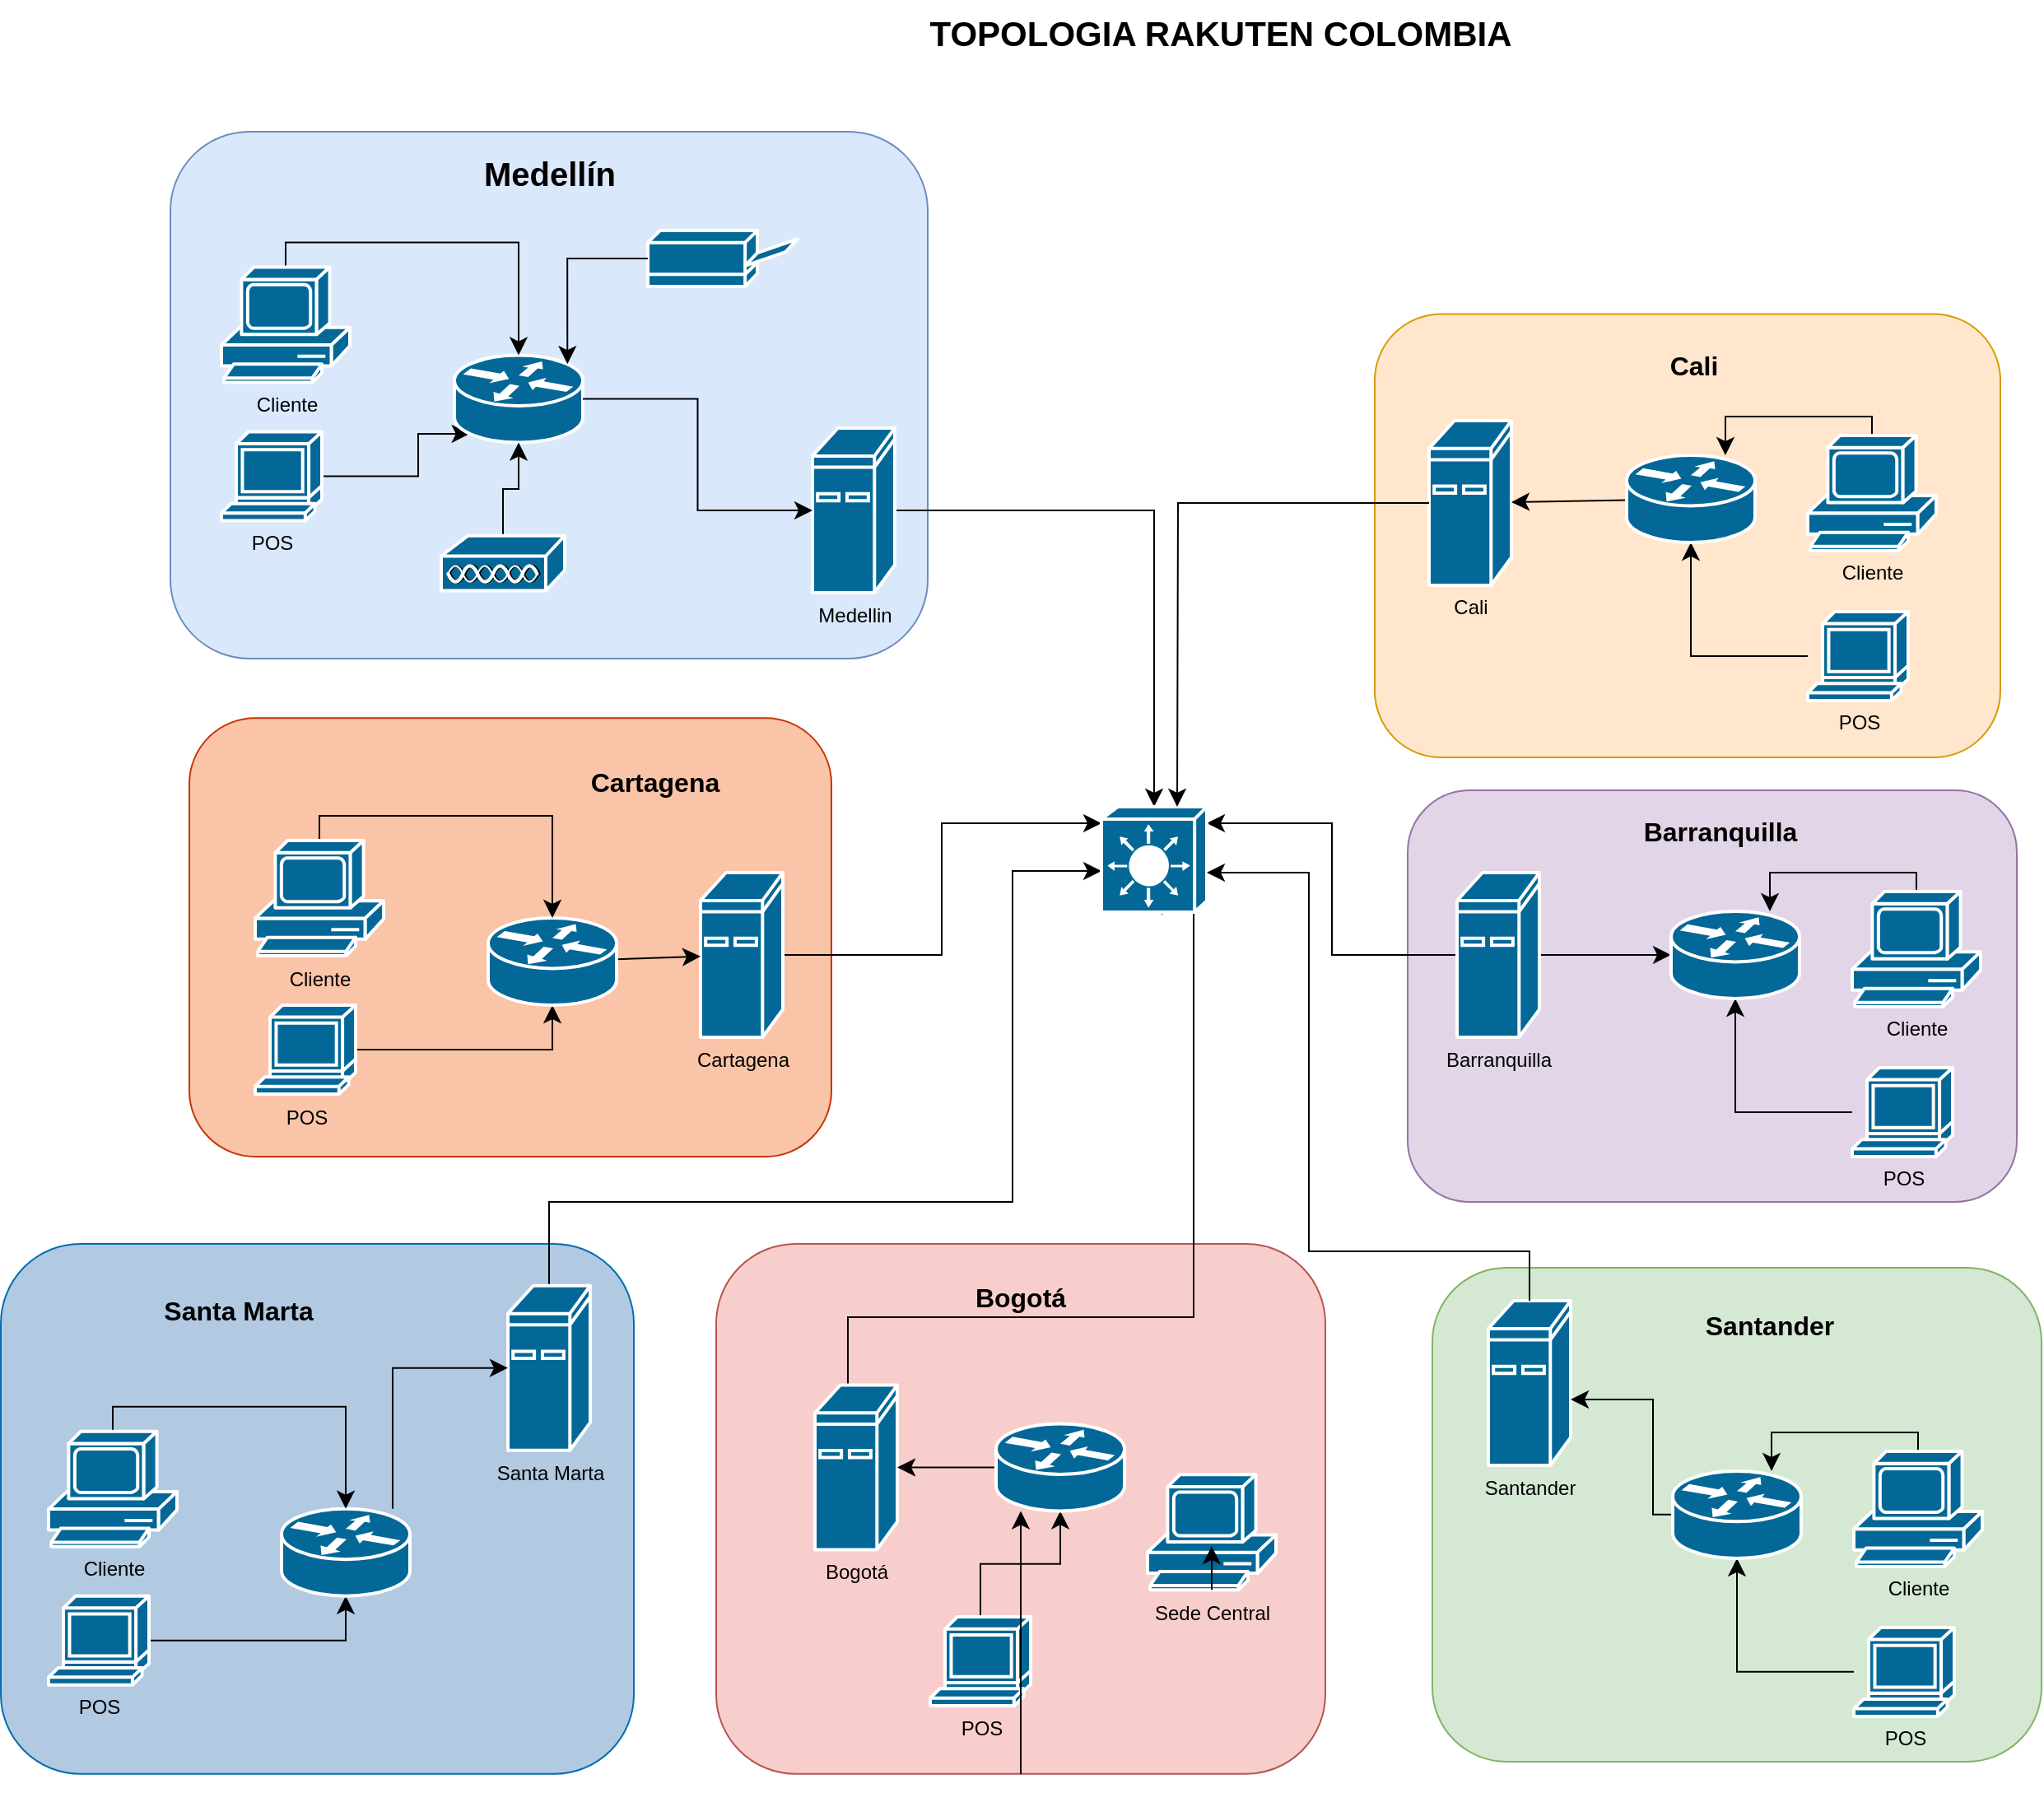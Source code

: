 <mxfile version="28.0.6">
  <diagram name="Página-1" id="f6ngAcPnRKf6-wjxlCl8">
    <mxGraphModel dx="2655" dy="2230" grid="1" gridSize="10" guides="1" tooltips="1" connect="1" arrows="1" fold="1" page="1" pageScale="1" pageWidth="827" pageHeight="1169" math="0" shadow="0">
      <root>
        <mxCell id="0" />
        <mxCell id="1" parent="0" />
        <mxCell id="OUegvE23LO7QQYgmbv4D-98" value="" style="rounded=1;whiteSpace=wrap;html=1;fillColor=#FAC4A8;strokeColor=#C73500;fontColor=#000000;" vertex="1" parent="1">
          <mxGeometry x="-220" y="176.13" width="390" height="266.35" as="geometry" />
        </mxCell>
        <mxCell id="OUegvE23LO7QQYgmbv4D-91" value="" style="rounded=1;whiteSpace=wrap;html=1;fillColor=#f8cecc;strokeColor=#b85450;" vertex="1" parent="1">
          <mxGeometry x="100" y="495.51" width="370" height="321.86" as="geometry" />
        </mxCell>
        <mxCell id="OUegvE23LO7QQYgmbv4D-95" value="" style="rounded=1;whiteSpace=wrap;html=1;fillColor=#B2C9E2;strokeColor=#006EAF;fontColor=#ffffff;" vertex="1" parent="1">
          <mxGeometry x="-334.5" y="495.51" width="384.5" height="321.86" as="geometry" />
        </mxCell>
        <mxCell id="OUegvE23LO7QQYgmbv4D-89" value="" style="rounded=1;whiteSpace=wrap;html=1;fillColor=#d5e8d4;strokeColor=#82b366;" vertex="1" parent="1">
          <mxGeometry x="535" y="509.94" width="370" height="300" as="geometry" />
        </mxCell>
        <mxCell id="OUegvE23LO7QQYgmbv4D-87" value="" style="rounded=1;whiteSpace=wrap;html=1;fillColor=#e1d5e7;strokeColor=#9673a6;" vertex="1" parent="1">
          <mxGeometry x="520" y="220" width="370" height="250" as="geometry" />
        </mxCell>
        <mxCell id="OUegvE23LO7QQYgmbv4D-85" value="" style="rounded=1;whiteSpace=wrap;html=1;fillColor=#ffe6cc;strokeColor=#d79b00;" vertex="1" parent="1">
          <mxGeometry x="500" y="-69.27" width="380" height="269.27" as="geometry" />
        </mxCell>
        <mxCell id="OUegvE23LO7QQYgmbv4D-82" value="" style="rounded=1;whiteSpace=wrap;html=1;fillColor=#dae8fc;strokeColor=#6c8ebf;" vertex="1" parent="1">
          <mxGeometry x="-231.5" y="-180" width="460" height="320" as="geometry" />
        </mxCell>
        <mxCell id="OUegvE23LO7QQYgmbv4D-16" value="" style="edgeStyle=orthogonalEdgeStyle;rounded=0;orthogonalLoop=1;jettySize=auto;html=1;fontSize=12;startSize=8;endSize=8;" edge="1" parent="1" source="OUegvE23LO7QQYgmbv4D-1">
          <mxGeometry relative="1" as="geometry">
            <mxPoint x="360" y="290" as="targetPoint" />
            <Array as="points">
              <mxPoint x="180" y="540" />
              <mxPoint x="390" y="540" />
              <mxPoint x="390" y="290" />
            </Array>
          </mxGeometry>
        </mxCell>
        <mxCell id="OUegvE23LO7QQYgmbv4D-1" value="Bogotá" style="shape=mxgraph.cisco.computers_and_peripherals.ibm_mini_as400;html=1;pointerEvents=1;dashed=0;fillColor=#036897;strokeColor=#ffffff;strokeWidth=2;verticalLabelPosition=bottom;verticalAlign=top;align=center;outlineConnect=0;" vertex="1" parent="1">
          <mxGeometry x="160" y="581.2" width="50" height="100" as="geometry" />
        </mxCell>
        <mxCell id="OUegvE23LO7QQYgmbv4D-2" value="Santander" style="shape=mxgraph.cisco.computers_and_peripherals.ibm_mini_as400;html=1;pointerEvents=1;dashed=0;fillColor=#036897;strokeColor=#ffffff;strokeWidth=2;verticalLabelPosition=bottom;verticalAlign=top;align=center;outlineConnect=0;" vertex="1" parent="1">
          <mxGeometry x="569" y="530" width="50" height="100" as="geometry" />
        </mxCell>
        <mxCell id="OUegvE23LO7QQYgmbv4D-17" style="edgeStyle=orthogonalEdgeStyle;rounded=0;orthogonalLoop=1;jettySize=auto;html=1;fontSize=12;startSize=8;endSize=8;" edge="1" parent="1" source="OUegvE23LO7QQYgmbv4D-4" target="OUegvE23LO7QQYgmbv4D-18">
          <mxGeometry relative="1" as="geometry">
            <mxPoint x="330" y="269" as="targetPoint" />
            <Array as="points">
              <mxPoint x="-1" y="470" />
              <mxPoint x="280" y="470" />
              <mxPoint x="280" y="269" />
            </Array>
          </mxGeometry>
        </mxCell>
        <mxCell id="OUegvE23LO7QQYgmbv4D-4" value="Santa Marta" style="shape=mxgraph.cisco.computers_and_peripherals.ibm_mini_as400;html=1;pointerEvents=1;dashed=0;fillColor=#036897;strokeColor=#ffffff;strokeWidth=2;verticalLabelPosition=bottom;verticalAlign=top;align=center;outlineConnect=0;" vertex="1" parent="1">
          <mxGeometry x="-26.5" y="520.87" width="50" height="100" as="geometry" />
        </mxCell>
        <mxCell id="OUegvE23LO7QQYgmbv4D-21" style="edgeStyle=orthogonalEdgeStyle;rounded=0;orthogonalLoop=1;jettySize=auto;html=1;fontSize=12;startSize=8;endSize=8;" edge="1" parent="1" source="OUegvE23LO7QQYgmbv4D-5" target="OUegvE23LO7QQYgmbv4D-18">
          <mxGeometry relative="1" as="geometry">
            <Array as="points">
              <mxPoint x="474" y="320" />
              <mxPoint x="474" y="240" />
            </Array>
          </mxGeometry>
        </mxCell>
        <mxCell id="OUegvE23LO7QQYgmbv4D-54" value="" style="edgeStyle=none;curved=1;rounded=0;orthogonalLoop=1;jettySize=auto;html=1;fontSize=12;startSize=8;endSize=8;" edge="1" parent="1" source="OUegvE23LO7QQYgmbv4D-5" target="OUegvE23LO7QQYgmbv4D-51">
          <mxGeometry relative="1" as="geometry" />
        </mxCell>
        <mxCell id="OUegvE23LO7QQYgmbv4D-5" value="Barranq&lt;span style=&quot;background-color: transparent; color: light-dark(rgb(0, 0, 0), rgb(255, 255, 255));&quot;&gt;uilla&lt;/span&gt;" style="shape=mxgraph.cisco.computers_and_peripherals.ibm_mini_as400;html=1;pointerEvents=1;dashed=0;fillColor=#036897;strokeColor=#ffffff;strokeWidth=2;verticalLabelPosition=bottom;verticalAlign=top;align=center;outlineConnect=0;" vertex="1" parent="1">
          <mxGeometry x="550" y="270" width="50" height="100" as="geometry" />
        </mxCell>
        <mxCell id="OUegvE23LO7QQYgmbv4D-6" value="Cali" style="shape=mxgraph.cisco.computers_and_peripherals.ibm_mini_as400;html=1;pointerEvents=1;dashed=0;fillColor=#036897;strokeColor=#ffffff;strokeWidth=2;verticalLabelPosition=bottom;verticalAlign=top;align=center;outlineConnect=0;" vertex="1" parent="1">
          <mxGeometry x="533" y="-4.53" width="50" height="100" as="geometry" />
        </mxCell>
        <mxCell id="OUegvE23LO7QQYgmbv4D-23" style="edgeStyle=orthogonalEdgeStyle;rounded=0;orthogonalLoop=1;jettySize=auto;html=1;fontSize=12;startSize=8;endSize=8;" edge="1" parent="1" source="OUegvE23LO7QQYgmbv4D-7" target="OUegvE23LO7QQYgmbv4D-18">
          <mxGeometry relative="1" as="geometry" />
        </mxCell>
        <mxCell id="OUegvE23LO7QQYgmbv4D-7" value="Medellin" style="shape=mxgraph.cisco.computers_and_peripherals.ibm_mini_as400;html=1;pointerEvents=1;dashed=0;fillColor=#036897;strokeColor=#ffffff;strokeWidth=2;verticalLabelPosition=bottom;verticalAlign=top;align=center;outlineConnect=0;" vertex="1" parent="1">
          <mxGeometry x="158.5" width="50" height="100" as="geometry" />
        </mxCell>
        <mxCell id="OUegvE23LO7QQYgmbv4D-25" style="edgeStyle=orthogonalEdgeStyle;rounded=0;orthogonalLoop=1;jettySize=auto;html=1;fontSize=12;startSize=8;endSize=8;" edge="1" parent="1" source="OUegvE23LO7QQYgmbv4D-8" target="OUegvE23LO7QQYgmbv4D-18">
          <mxGeometry relative="1" as="geometry">
            <Array as="points">
              <mxPoint x="237" y="320" />
              <mxPoint x="237" y="240" />
            </Array>
          </mxGeometry>
        </mxCell>
        <mxCell id="OUegvE23LO7QQYgmbv4D-8" value="Cartagena" style="shape=mxgraph.cisco.computers_and_peripherals.ibm_mini_as400;html=1;pointerEvents=1;dashed=0;fillColor=#036897;strokeColor=#ffffff;strokeWidth=2;verticalLabelPosition=bottom;verticalAlign=top;align=center;outlineConnect=0;" vertex="1" parent="1">
          <mxGeometry x="90.5" y="270" width="50" height="100" as="geometry" />
        </mxCell>
        <mxCell id="OUegvE23LO7QQYgmbv4D-18" value="" style="shape=mxgraph.cisco.switches.layer_3_switch;sketch=0;html=1;pointerEvents=1;dashed=0;fillColor=#036897;strokeColor=#ffffff;strokeWidth=2;verticalLabelPosition=bottom;verticalAlign=top;align=center;outlineConnect=0;" vertex="1" parent="1">
          <mxGeometry x="334" y="230" width="64" height="64" as="geometry" />
        </mxCell>
        <mxCell id="OUegvE23LO7QQYgmbv4D-20" style="edgeStyle=orthogonalEdgeStyle;rounded=0;orthogonalLoop=1;jettySize=auto;html=1;fontSize=12;startSize=8;endSize=8;" edge="1" parent="1" source="OUegvE23LO7QQYgmbv4D-2" target="OUegvE23LO7QQYgmbv4D-18">
          <mxGeometry relative="1" as="geometry">
            <Array as="points">
              <mxPoint x="594" y="500" />
              <mxPoint x="460" y="500" />
              <mxPoint x="460" y="270" />
            </Array>
          </mxGeometry>
        </mxCell>
        <mxCell id="OUegvE23LO7QQYgmbv4D-22" style="edgeStyle=orthogonalEdgeStyle;rounded=0;orthogonalLoop=1;jettySize=auto;html=1;entryX=0.5;entryY=0;entryDx=0;entryDy=0;entryPerimeter=0;fontSize=12;startSize=8;endSize=8;exitX=0;exitY=0.5;exitDx=0;exitDy=0;exitPerimeter=0;" edge="1" parent="1" source="OUegvE23LO7QQYgmbv4D-6">
          <mxGeometry relative="1" as="geometry">
            <mxPoint x="470" y="111" as="sourcePoint" />
            <mxPoint x="380" y="230" as="targetPoint" />
          </mxGeometry>
        </mxCell>
        <mxCell id="OUegvE23LO7QQYgmbv4D-29" value="" style="edgeStyle=orthogonalEdgeStyle;rounded=0;orthogonalLoop=1;jettySize=auto;html=1;fontSize=12;startSize=8;endSize=8;entryX=0.12;entryY=0.9;entryDx=0;entryDy=0;entryPerimeter=0;" edge="1" parent="1" source="OUegvE23LO7QQYgmbv4D-24" target="OUegvE23LO7QQYgmbv4D-27">
          <mxGeometry relative="1" as="geometry">
            <Array as="points">
              <mxPoint x="-81" y="29.33" />
              <mxPoint x="-81" y="3.33" />
            </Array>
          </mxGeometry>
        </mxCell>
        <mxCell id="OUegvE23LO7QQYgmbv4D-24" value="POS" style="shape=mxgraph.cisco.computers_and_peripherals.terminal;sketch=0;html=1;pointerEvents=1;dashed=0;fillColor=#036897;strokeColor=#ffffff;strokeWidth=2;verticalLabelPosition=bottom;verticalAlign=top;align=center;outlineConnect=0;" vertex="1" parent="1">
          <mxGeometry x="-200.5" y="2.27" width="61" height="54" as="geometry" />
        </mxCell>
        <mxCell id="OUegvE23LO7QQYgmbv4D-27" value="" style="shape=mxgraph.cisco.routers.router;sketch=0;html=1;pointerEvents=1;dashed=0;fillColor=#036897;strokeColor=#ffffff;strokeWidth=2;verticalLabelPosition=bottom;verticalAlign=top;align=center;outlineConnect=0;" vertex="1" parent="1">
          <mxGeometry x="-59" y="-44.23" width="78" height="53" as="geometry" />
        </mxCell>
        <mxCell id="OUegvE23LO7QQYgmbv4D-28" style="edgeStyle=orthogonalEdgeStyle;rounded=0;orthogonalLoop=1;jettySize=auto;html=1;fontSize=12;startSize=8;endSize=8;" edge="1" parent="1" source="OUegvE23LO7QQYgmbv4D-27" target="OUegvE23LO7QQYgmbv4D-7">
          <mxGeometry relative="1" as="geometry">
            <mxPoint x="119" y="33.33" as="targetPoint" />
          </mxGeometry>
        </mxCell>
        <mxCell id="OUegvE23LO7QQYgmbv4D-31" style="edgeStyle=orthogonalEdgeStyle;rounded=0;orthogonalLoop=1;jettySize=auto;html=1;fontSize=12;startSize=8;endSize=8;" edge="1" parent="1" source="OUegvE23LO7QQYgmbv4D-30" target="OUegvE23LO7QQYgmbv4D-27">
          <mxGeometry relative="1" as="geometry">
            <Array as="points">
              <mxPoint x="-20" y="-112.73" />
            </Array>
          </mxGeometry>
        </mxCell>
        <mxCell id="OUegvE23LO7QQYgmbv4D-30" value="Cliente" style="shape=mxgraph.cisco.computers_and_peripherals.pc;html=1;pointerEvents=1;dashed=0;fillColor=#036897;strokeColor=#ffffff;strokeWidth=2;verticalLabelPosition=bottom;verticalAlign=top;align=center;outlineConnect=0;" vertex="1" parent="1">
          <mxGeometry x="-200.5" y="-97.73" width="78" height="70" as="geometry" />
        </mxCell>
        <mxCell id="OUegvE23LO7QQYgmbv4D-37" value="" style="edgeStyle=orthogonalEdgeStyle;rounded=0;orthogonalLoop=1;jettySize=auto;html=1;fontSize=12;startSize=8;endSize=8;entryX=0.5;entryY=1;entryDx=0;entryDy=0;entryPerimeter=0;" edge="1" parent="1" source="OUegvE23LO7QQYgmbv4D-38" target="OUegvE23LO7QQYgmbv4D-39">
          <mxGeometry relative="1" as="geometry" />
        </mxCell>
        <mxCell id="OUegvE23LO7QQYgmbv4D-38" value="POS" style="shape=mxgraph.cisco.computers_and_peripherals.terminal;sketch=0;html=1;pointerEvents=1;dashed=0;fillColor=#036897;strokeColor=#ffffff;strokeWidth=2;verticalLabelPosition=bottom;verticalAlign=top;align=center;outlineConnect=0;" vertex="1" parent="1">
          <mxGeometry x="-180" y="350.5" width="61" height="54" as="geometry" />
        </mxCell>
        <mxCell id="OUegvE23LO7QQYgmbv4D-42" value="" style="edgeStyle=none;curved=1;rounded=0;orthogonalLoop=1;jettySize=auto;html=1;fontSize=12;startSize=8;endSize=8;" edge="1" parent="1" source="OUegvE23LO7QQYgmbv4D-39" target="OUegvE23LO7QQYgmbv4D-8">
          <mxGeometry relative="1" as="geometry" />
        </mxCell>
        <mxCell id="OUegvE23LO7QQYgmbv4D-39" value="" style="shape=mxgraph.cisco.routers.router;sketch=0;html=1;pointerEvents=1;dashed=0;fillColor=#036897;strokeColor=#ffffff;strokeWidth=2;verticalLabelPosition=bottom;verticalAlign=top;align=center;outlineConnect=0;" vertex="1" parent="1">
          <mxGeometry x="-38.5" y="297.5" width="78" height="53" as="geometry" />
        </mxCell>
        <mxCell id="OUegvE23LO7QQYgmbv4D-40" style="edgeStyle=orthogonalEdgeStyle;rounded=0;orthogonalLoop=1;jettySize=auto;html=1;fontSize=12;startSize=8;endSize=8;" edge="1" parent="1" source="OUegvE23LO7QQYgmbv4D-41" target="OUegvE23LO7QQYgmbv4D-39">
          <mxGeometry relative="1" as="geometry">
            <Array as="points">
              <mxPoint x="0.5" y="235.5" />
            </Array>
          </mxGeometry>
        </mxCell>
        <mxCell id="OUegvE23LO7QQYgmbv4D-41" value="Cliente" style="shape=mxgraph.cisco.computers_and_peripherals.pc;html=1;pointerEvents=1;dashed=0;fillColor=#036897;strokeColor=#ffffff;strokeWidth=2;verticalLabelPosition=bottom;verticalAlign=top;align=center;outlineConnect=0;" vertex="1" parent="1">
          <mxGeometry x="-180" y="250.5" width="78" height="70" as="geometry" />
        </mxCell>
        <mxCell id="OUegvE23LO7QQYgmbv4D-43" value="" style="edgeStyle=orthogonalEdgeStyle;rounded=0;orthogonalLoop=1;jettySize=auto;html=1;fontSize=12;startSize=8;endSize=8;entryX=0.5;entryY=1;entryDx=0;entryDy=0;entryPerimeter=0;" edge="1" parent="1" source="OUegvE23LO7QQYgmbv4D-44" target="OUegvE23LO7QQYgmbv4D-45">
          <mxGeometry relative="1" as="geometry" />
        </mxCell>
        <mxCell id="OUegvE23LO7QQYgmbv4D-44" value="POS" style="shape=mxgraph.cisco.computers_and_peripherals.terminal;sketch=0;html=1;pointerEvents=1;dashed=0;fillColor=#036897;strokeColor=#ffffff;strokeWidth=2;verticalLabelPosition=bottom;verticalAlign=top;align=center;outlineConnect=0;" vertex="1" parent="1">
          <mxGeometry x="763" y="111.47" width="61" height="54" as="geometry" />
        </mxCell>
        <mxCell id="OUegvE23LO7QQYgmbv4D-48" value="" style="edgeStyle=none;curved=1;rounded=0;orthogonalLoop=1;jettySize=auto;html=1;fontSize=12;startSize=8;endSize=8;" edge="1" parent="1" source="OUegvE23LO7QQYgmbv4D-45" target="OUegvE23LO7QQYgmbv4D-6">
          <mxGeometry relative="1" as="geometry" />
        </mxCell>
        <mxCell id="OUegvE23LO7QQYgmbv4D-45" value="" style="shape=mxgraph.cisco.routers.router;sketch=0;html=1;pointerEvents=1;dashed=0;fillColor=#036897;strokeColor=#ffffff;strokeWidth=2;verticalLabelPosition=bottom;verticalAlign=top;align=center;outlineConnect=0;" vertex="1" parent="1">
          <mxGeometry x="653" y="16.47" width="78" height="53" as="geometry" />
        </mxCell>
        <mxCell id="OUegvE23LO7QQYgmbv4D-46" style="edgeStyle=orthogonalEdgeStyle;rounded=0;orthogonalLoop=1;jettySize=auto;html=1;fontSize=12;startSize=8;endSize=8;" edge="1" parent="1" source="OUegvE23LO7QQYgmbv4D-47" target="OUegvE23LO7QQYgmbv4D-45">
          <mxGeometry relative="1" as="geometry">
            <Array as="points">
              <mxPoint x="802" y="-7.03" />
              <mxPoint x="713" y="-7.03" />
            </Array>
          </mxGeometry>
        </mxCell>
        <mxCell id="OUegvE23LO7QQYgmbv4D-47" value="Cliente" style="shape=mxgraph.cisco.computers_and_peripherals.pc;html=1;pointerEvents=1;dashed=0;fillColor=#036897;strokeColor=#ffffff;strokeWidth=2;verticalLabelPosition=bottom;verticalAlign=top;align=center;outlineConnect=0;" vertex="1" parent="1">
          <mxGeometry x="763" y="4.47" width="78" height="70" as="geometry" />
        </mxCell>
        <mxCell id="OUegvE23LO7QQYgmbv4D-49" value="" style="edgeStyle=orthogonalEdgeStyle;rounded=0;orthogonalLoop=1;jettySize=auto;html=1;fontSize=12;startSize=8;endSize=8;entryX=0.5;entryY=1;entryDx=0;entryDy=0;entryPerimeter=0;" edge="1" parent="1" source="OUegvE23LO7QQYgmbv4D-50" target="OUegvE23LO7QQYgmbv4D-51">
          <mxGeometry relative="1" as="geometry" />
        </mxCell>
        <mxCell id="OUegvE23LO7QQYgmbv4D-50" value="POS" style="shape=mxgraph.cisco.computers_and_peripherals.terminal;sketch=0;html=1;pointerEvents=1;dashed=0;fillColor=#036897;strokeColor=#ffffff;strokeWidth=2;verticalLabelPosition=bottom;verticalAlign=top;align=center;outlineConnect=0;" vertex="1" parent="1">
          <mxGeometry x="790" y="388.48" width="61" height="54" as="geometry" />
        </mxCell>
        <mxCell id="OUegvE23LO7QQYgmbv4D-51" value="" style="shape=mxgraph.cisco.routers.router;sketch=0;html=1;pointerEvents=1;dashed=0;fillColor=#036897;strokeColor=#ffffff;strokeWidth=2;verticalLabelPosition=bottom;verticalAlign=top;align=center;outlineConnect=0;" vertex="1" parent="1">
          <mxGeometry x="680" y="293.48" width="78" height="53" as="geometry" />
        </mxCell>
        <mxCell id="OUegvE23LO7QQYgmbv4D-52" style="edgeStyle=orthogonalEdgeStyle;rounded=0;orthogonalLoop=1;jettySize=auto;html=1;fontSize=12;startSize=8;endSize=8;" edge="1" parent="1" source="OUegvE23LO7QQYgmbv4D-53" target="OUegvE23LO7QQYgmbv4D-51">
          <mxGeometry relative="1" as="geometry">
            <Array as="points">
              <mxPoint x="829" y="269.98" />
              <mxPoint x="740" y="269.98" />
            </Array>
          </mxGeometry>
        </mxCell>
        <mxCell id="OUegvE23LO7QQYgmbv4D-53" value="Cliente" style="shape=mxgraph.cisco.computers_and_peripherals.pc;html=1;pointerEvents=1;dashed=0;fillColor=#036897;strokeColor=#ffffff;strokeWidth=2;verticalLabelPosition=bottom;verticalAlign=top;align=center;outlineConnect=0;" vertex="1" parent="1">
          <mxGeometry x="790" y="281.48" width="78" height="70" as="geometry" />
        </mxCell>
        <mxCell id="OUegvE23LO7QQYgmbv4D-55" value="" style="edgeStyle=orthogonalEdgeStyle;rounded=0;orthogonalLoop=1;jettySize=auto;html=1;fontSize=12;startSize=8;endSize=8;entryX=0.5;entryY=1;entryDx=0;entryDy=0;entryPerimeter=0;" edge="1" parent="1" source="OUegvE23LO7QQYgmbv4D-56" target="OUegvE23LO7QQYgmbv4D-57">
          <mxGeometry relative="1" as="geometry" />
        </mxCell>
        <mxCell id="OUegvE23LO7QQYgmbv4D-56" value="POS" style="shape=mxgraph.cisco.computers_and_peripherals.terminal;sketch=0;html=1;pointerEvents=1;dashed=0;fillColor=#036897;strokeColor=#ffffff;strokeWidth=2;verticalLabelPosition=bottom;verticalAlign=top;align=center;outlineConnect=0;" vertex="1" parent="1">
          <mxGeometry x="791" y="728.44" width="61" height="54" as="geometry" />
        </mxCell>
        <mxCell id="OUegvE23LO7QQYgmbv4D-60" style="edgeStyle=orthogonalEdgeStyle;rounded=0;orthogonalLoop=1;jettySize=auto;html=1;fontSize=12;startSize=8;endSize=8;" edge="1" parent="1" source="OUegvE23LO7QQYgmbv4D-57" target="OUegvE23LO7QQYgmbv4D-2">
          <mxGeometry relative="1" as="geometry">
            <Array as="points">
              <mxPoint x="669" y="660" />
              <mxPoint x="669" y="590" />
            </Array>
          </mxGeometry>
        </mxCell>
        <mxCell id="OUegvE23LO7QQYgmbv4D-57" value="" style="shape=mxgraph.cisco.routers.router;sketch=0;html=1;pointerEvents=1;dashed=0;fillColor=#036897;strokeColor=#ffffff;strokeWidth=2;verticalLabelPosition=bottom;verticalAlign=top;align=center;outlineConnect=0;" vertex="1" parent="1">
          <mxGeometry x="681" y="633.44" width="78" height="53" as="geometry" />
        </mxCell>
        <mxCell id="OUegvE23LO7QQYgmbv4D-58" style="edgeStyle=orthogonalEdgeStyle;rounded=0;orthogonalLoop=1;jettySize=auto;html=1;fontSize=12;startSize=8;endSize=8;" edge="1" parent="1" source="OUegvE23LO7QQYgmbv4D-59" target="OUegvE23LO7QQYgmbv4D-57">
          <mxGeometry relative="1" as="geometry">
            <Array as="points">
              <mxPoint x="830" y="609.94" />
              <mxPoint x="741" y="609.94" />
            </Array>
          </mxGeometry>
        </mxCell>
        <mxCell id="OUegvE23LO7QQYgmbv4D-59" value="Cliente" style="shape=mxgraph.cisco.computers_and_peripherals.pc;html=1;pointerEvents=1;dashed=0;fillColor=#036897;strokeColor=#ffffff;strokeWidth=2;verticalLabelPosition=bottom;verticalAlign=top;align=center;outlineConnect=0;" vertex="1" parent="1">
          <mxGeometry x="791" y="621.44" width="78" height="70" as="geometry" />
        </mxCell>
        <mxCell id="OUegvE23LO7QQYgmbv4D-61" value="" style="edgeStyle=orthogonalEdgeStyle;rounded=0;orthogonalLoop=1;jettySize=auto;html=1;fontSize=12;startSize=8;endSize=8;entryX=0.5;entryY=1;entryDx=0;entryDy=0;entryPerimeter=0;" edge="1" parent="1" source="OUegvE23LO7QQYgmbv4D-62" target="OUegvE23LO7QQYgmbv4D-63">
          <mxGeometry relative="1" as="geometry" />
        </mxCell>
        <mxCell id="OUegvE23LO7QQYgmbv4D-62" value="POS" style="shape=mxgraph.cisco.computers_and_peripherals.terminal;sketch=0;html=1;pointerEvents=1;dashed=0;fillColor=#036897;strokeColor=#ffffff;strokeWidth=2;verticalLabelPosition=bottom;verticalAlign=top;align=center;outlineConnect=0;" vertex="1" parent="1">
          <mxGeometry x="230" y="722.04" width="61" height="54" as="geometry" />
        </mxCell>
        <mxCell id="OUegvE23LO7QQYgmbv4D-66" style="edgeStyle=none;curved=1;rounded=0;orthogonalLoop=1;jettySize=auto;html=1;fontSize=12;startSize=8;endSize=8;" edge="1" parent="1" source="OUegvE23LO7QQYgmbv4D-63" target="OUegvE23LO7QQYgmbv4D-1">
          <mxGeometry relative="1" as="geometry" />
        </mxCell>
        <mxCell id="OUegvE23LO7QQYgmbv4D-63" value="" style="shape=mxgraph.cisco.routers.router;sketch=0;html=1;pointerEvents=1;dashed=0;fillColor=#036897;strokeColor=#ffffff;strokeWidth=2;verticalLabelPosition=bottom;verticalAlign=top;align=center;outlineConnect=0;" vertex="1" parent="1">
          <mxGeometry x="270" y="604.7" width="78" height="53" as="geometry" />
        </mxCell>
        <mxCell id="OUegvE23LO7QQYgmbv4D-64" style="edgeStyle=orthogonalEdgeStyle;rounded=0;orthogonalLoop=1;jettySize=auto;html=1;fontSize=12;startSize=8;endSize=8;" edge="1" parent="1" source="OUegvE23LO7QQYgmbv4D-91" target="OUegvE23LO7QQYgmbv4D-63">
          <mxGeometry relative="1" as="geometry">
            <Array as="points">
              <mxPoint x="330" y="581.18" />
            </Array>
          </mxGeometry>
        </mxCell>
        <mxCell id="OUegvE23LO7QQYgmbv4D-65" value="Sede Central" style="shape=mxgraph.cisco.computers_and_peripherals.pc;html=1;pointerEvents=1;dashed=0;fillColor=#036897;strokeColor=#ffffff;strokeWidth=2;verticalLabelPosition=bottom;verticalAlign=top;align=center;outlineConnect=0;" vertex="1" parent="1">
          <mxGeometry x="362" y="635.62" width="78" height="70" as="geometry" />
        </mxCell>
        <mxCell id="OUegvE23LO7QQYgmbv4D-67" value="" style="edgeStyle=orthogonalEdgeStyle;rounded=0;orthogonalLoop=1;jettySize=auto;html=1;fontSize=12;startSize=8;endSize=8;entryX=0.5;entryY=1;entryDx=0;entryDy=0;entryPerimeter=0;" edge="1" parent="1" source="OUegvE23LO7QQYgmbv4D-68" target="OUegvE23LO7QQYgmbv4D-69">
          <mxGeometry relative="1" as="geometry" />
        </mxCell>
        <mxCell id="OUegvE23LO7QQYgmbv4D-68" value="POS" style="shape=mxgraph.cisco.computers_and_peripherals.terminal;sketch=0;html=1;pointerEvents=1;dashed=0;fillColor=#036897;strokeColor=#ffffff;strokeWidth=2;verticalLabelPosition=bottom;verticalAlign=top;align=center;outlineConnect=0;" vertex="1" parent="1">
          <mxGeometry x="-305.5" y="709.36" width="61" height="54" as="geometry" />
        </mxCell>
        <mxCell id="OUegvE23LO7QQYgmbv4D-72" style="edgeStyle=orthogonalEdgeStyle;rounded=0;orthogonalLoop=1;jettySize=auto;html=1;fontSize=12;startSize=8;endSize=8;" edge="1" parent="1" source="OUegvE23LO7QQYgmbv4D-69" target="OUegvE23LO7QQYgmbv4D-4">
          <mxGeometry relative="1" as="geometry">
            <Array as="points">
              <mxPoint x="-96.5" y="570.87" />
            </Array>
          </mxGeometry>
        </mxCell>
        <mxCell id="OUegvE23LO7QQYgmbv4D-69" value="" style="shape=mxgraph.cisco.routers.router;sketch=0;html=1;pointerEvents=1;dashed=0;fillColor=#036897;strokeColor=#ffffff;strokeWidth=2;verticalLabelPosition=bottom;verticalAlign=top;align=center;outlineConnect=0;" vertex="1" parent="1">
          <mxGeometry x="-164" y="656.36" width="78" height="53" as="geometry" />
        </mxCell>
        <mxCell id="OUegvE23LO7QQYgmbv4D-70" style="edgeStyle=orthogonalEdgeStyle;rounded=0;orthogonalLoop=1;jettySize=auto;html=1;fontSize=12;startSize=8;endSize=8;" edge="1" parent="1" source="OUegvE23LO7QQYgmbv4D-71" target="OUegvE23LO7QQYgmbv4D-69">
          <mxGeometry relative="1" as="geometry">
            <Array as="points">
              <mxPoint x="-125" y="594.36" />
            </Array>
          </mxGeometry>
        </mxCell>
        <mxCell id="OUegvE23LO7QQYgmbv4D-71" value="Cliente" style="shape=mxgraph.cisco.computers_and_peripherals.pc;html=1;pointerEvents=1;dashed=0;fillColor=#036897;strokeColor=#ffffff;strokeWidth=2;verticalLabelPosition=bottom;verticalAlign=top;align=center;outlineConnect=0;" vertex="1" parent="1">
          <mxGeometry x="-305.5" y="609.36" width="78" height="70" as="geometry" />
        </mxCell>
        <mxCell id="OUegvE23LO7QQYgmbv4D-73" value="TOPOLOGIA RAKUTEN COLOMBIA" style="text;html=1;align=center;verticalAlign=middle;resizable=0;points=[];autosize=1;strokeColor=none;fillColor=none;fontSize=21;fontStyle=1;spacing=3;" vertex="1" parent="1">
          <mxGeometry x="221" y="-260" width="370" height="40" as="geometry" />
        </mxCell>
        <mxCell id="OUegvE23LO7QQYgmbv4D-76" value="" style="shape=mxgraph.cisco.computers_and_peripherals.printer;sketch=0;html=1;pointerEvents=1;dashed=0;fillColor=#036897;strokeColor=#ffffff;strokeWidth=2;verticalLabelPosition=bottom;verticalAlign=top;align=center;outlineConnect=0;" vertex="1" parent="1">
          <mxGeometry x="58.5" y="-120" width="91" height="34" as="geometry" />
        </mxCell>
        <mxCell id="OUegvE23LO7QQYgmbv4D-80" style="edgeStyle=orthogonalEdgeStyle;rounded=0;orthogonalLoop=1;jettySize=auto;html=1;fontSize=12;startSize=8;endSize=8;" edge="1" parent="1" source="OUegvE23LO7QQYgmbv4D-77" target="OUegvE23LO7QQYgmbv4D-27">
          <mxGeometry relative="1" as="geometry" />
        </mxCell>
        <mxCell id="OUegvE23LO7QQYgmbv4D-77" value="" style="shape=mxgraph.cisco.misc.access_point;sketch=0;html=1;pointerEvents=1;dashed=0;fillColor=#036897;strokeColor=#ffffff;strokeWidth=2;verticalLabelPosition=bottom;verticalAlign=top;align=center;outlineConnect=0;" vertex="1" parent="1">
          <mxGeometry x="-67" y="65.33" width="75" height="34" as="geometry" />
        </mxCell>
        <mxCell id="OUegvE23LO7QQYgmbv4D-78" style="edgeStyle=none;curved=1;rounded=0;orthogonalLoop=1;jettySize=auto;html=1;exitX=0.5;exitY=0.985;exitDx=0;exitDy=0;exitPerimeter=0;fontSize=12;startSize=8;endSize=8;" edge="1" parent="1" source="OUegvE23LO7QQYgmbv4D-77" target="OUegvE23LO7QQYgmbv4D-77">
          <mxGeometry relative="1" as="geometry" />
        </mxCell>
        <mxCell id="OUegvE23LO7QQYgmbv4D-79" style="edgeStyle=orthogonalEdgeStyle;rounded=0;orthogonalLoop=1;jettySize=auto;html=1;entryX=0.88;entryY=0.1;entryDx=0;entryDy=0;entryPerimeter=0;fontSize=12;startSize=8;endSize=8;" edge="1" parent="1" source="OUegvE23LO7QQYgmbv4D-76" target="OUegvE23LO7QQYgmbv4D-27">
          <mxGeometry relative="1" as="geometry" />
        </mxCell>
        <mxCell id="OUegvE23LO7QQYgmbv4D-83" value="Medellín" style="text;strokeColor=none;fillColor=none;html=1;align=center;verticalAlign=middle;whiteSpace=wrap;rounded=0;fontSize=20;fontStyle=1" vertex="1" parent="1">
          <mxGeometry x="-31.5" y="-170" width="60" height="30" as="geometry" />
        </mxCell>
        <mxCell id="OUegvE23LO7QQYgmbv4D-86" value="Cali" style="text;strokeColor=none;fillColor=none;html=1;align=center;verticalAlign=middle;whiteSpace=wrap;rounded=0;fontSize=16;fontStyle=1" vertex="1" parent="1">
          <mxGeometry x="664" y="-53.5" width="60" height="30" as="geometry" />
        </mxCell>
        <mxCell id="OUegvE23LO7QQYgmbv4D-88" value="Barranquilla" style="text;strokeColor=none;fillColor=none;html=1;align=center;verticalAlign=middle;whiteSpace=wrap;rounded=0;fontSize=16;fontStyle=1" vertex="1" parent="1">
          <mxGeometry x="680" y="230" width="60" height="30" as="geometry" />
        </mxCell>
        <mxCell id="OUegvE23LO7QQYgmbv4D-90" value="Santander" style="text;strokeColor=none;fillColor=none;html=1;align=center;verticalAlign=middle;whiteSpace=wrap;rounded=0;fontSize=16;fontStyle=1" vertex="1" parent="1">
          <mxGeometry x="710" y="530" width="60" height="30" as="geometry" />
        </mxCell>
        <mxCell id="OUegvE23LO7QQYgmbv4D-92" value="Bogotá" style="text;strokeColor=none;fillColor=none;html=1;align=center;verticalAlign=middle;whiteSpace=wrap;rounded=0;fontSize=16;fontStyle=1" vertex="1" parent="1">
          <mxGeometry x="255" y="512.68" width="60" height="30" as="geometry" />
        </mxCell>
        <mxCell id="OUegvE23LO7QQYgmbv4D-96" value="Santa Marta" style="text;strokeColor=none;fillColor=none;html=1;align=center;verticalAlign=middle;whiteSpace=wrap;rounded=0;fontSize=16;fontStyle=1" vertex="1" parent="1">
          <mxGeometry x="-240" y="520.87" width="100" height="30" as="geometry" />
        </mxCell>
        <mxCell id="OUegvE23LO7QQYgmbv4D-97" value="" style="edgeStyle=orthogonalEdgeStyle;rounded=0;orthogonalLoop=1;jettySize=auto;html=1;fontSize=12;startSize=8;endSize=8;" edge="1" parent="1" source="OUegvE23LO7QQYgmbv4D-65" target="OUegvE23LO7QQYgmbv4D-91">
          <mxGeometry relative="1" as="geometry">
            <Array as="points">
              <mxPoint x="401" y="581.18" />
            </Array>
            <mxPoint x="401" y="636" as="sourcePoint" />
            <mxPoint x="330" y="605" as="targetPoint" />
          </mxGeometry>
        </mxCell>
        <mxCell id="OUegvE23LO7QQYgmbv4D-99" value="Cartagena" style="text;strokeColor=none;fillColor=none;html=1;align=center;verticalAlign=middle;whiteSpace=wrap;rounded=0;fontSize=16;fontStyle=1" vertex="1" parent="1">
          <mxGeometry x="12.5" y="200" width="100" height="30" as="geometry" />
        </mxCell>
      </root>
    </mxGraphModel>
  </diagram>
</mxfile>
